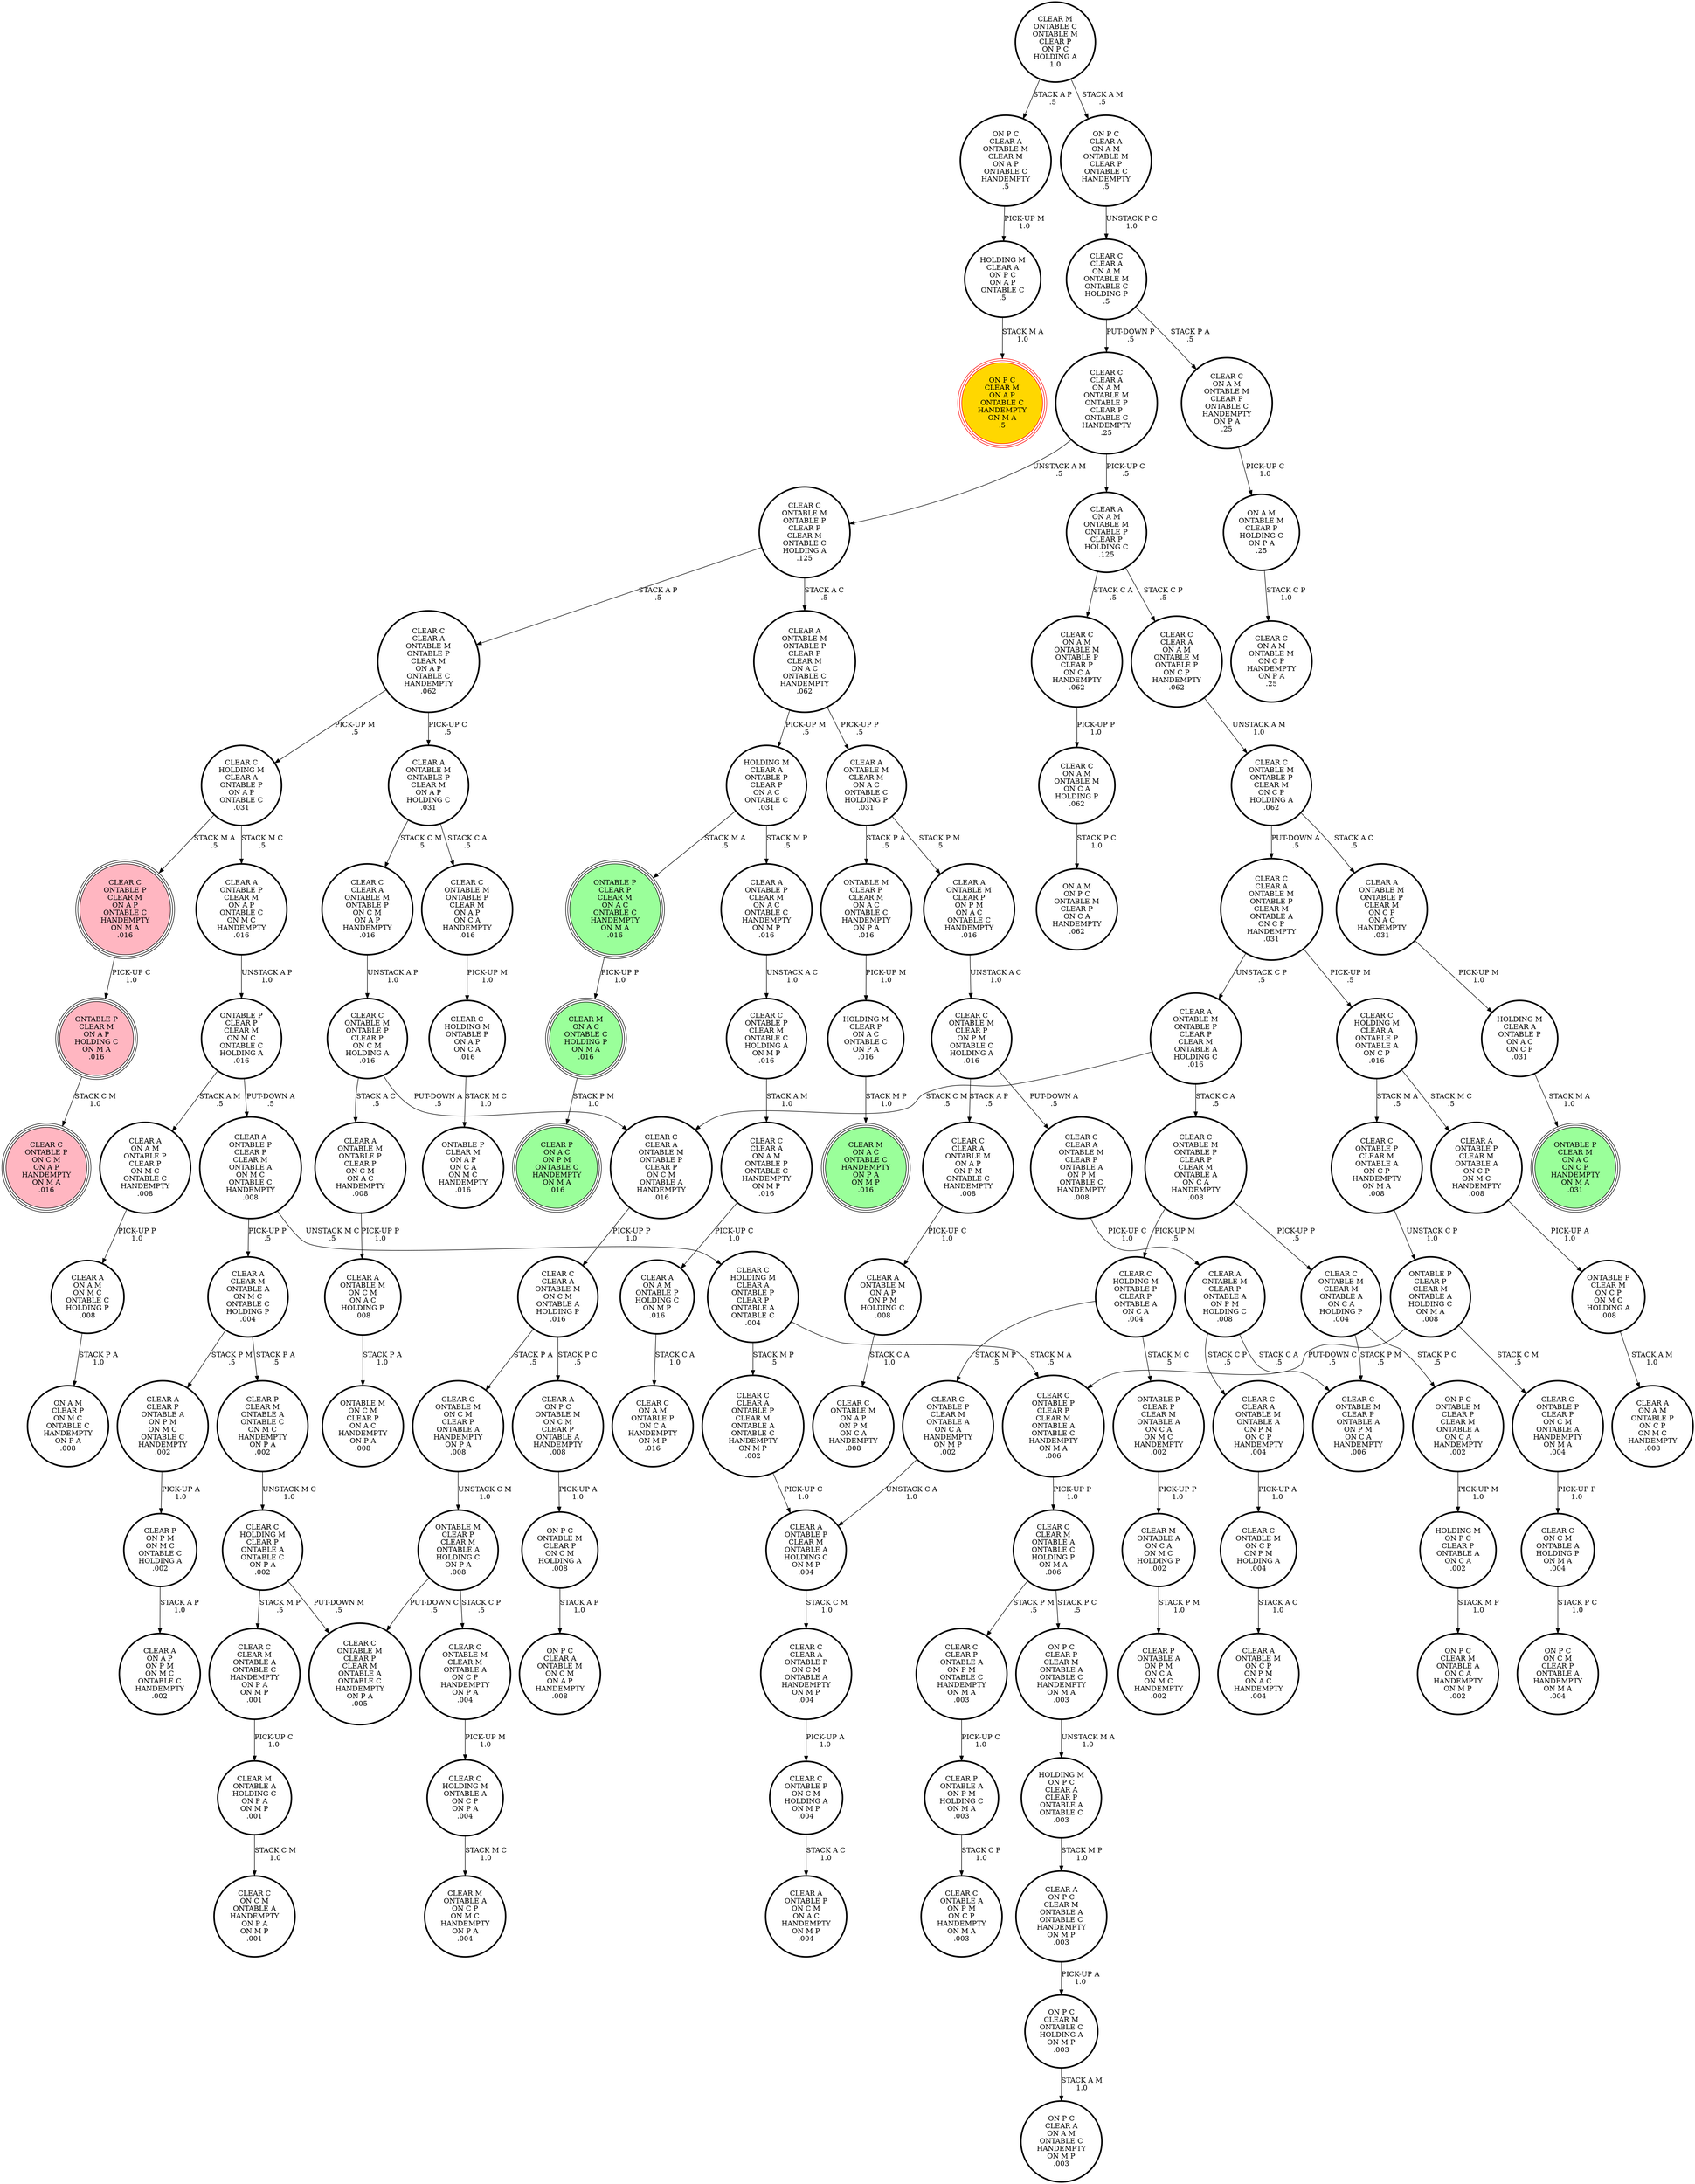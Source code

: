 digraph {
"CLEAR C\nONTABLE M\nONTABLE P\nCLEAR P\nCLEAR M\nONTABLE C\nHOLDING A\n.125\n" -> "CLEAR C\nCLEAR A\nONTABLE M\nONTABLE P\nCLEAR M\nON A P\nONTABLE C\nHANDEMPTY\n.062\n"[label="STACK A P\n.5\n"];
"CLEAR C\nONTABLE M\nONTABLE P\nCLEAR P\nCLEAR M\nONTABLE C\nHOLDING A\n.125\n" -> "CLEAR A\nONTABLE M\nONTABLE P\nCLEAR P\nCLEAR M\nON A C\nONTABLE C\nHANDEMPTY\n.062\n"[label="STACK A C\n.5\n"];
"CLEAR C\nON A M\nONTABLE M\nCLEAR P\nONTABLE C\nHANDEMPTY\nON P A\n.25\n" -> "ON A M\nONTABLE M\nCLEAR P\nHOLDING C\nON P A\n.25\n"[label="PICK-UP C\n1.0\n"];
"CLEAR A\nONTABLE P\nCLEAR M\nONTABLE A\nHOLDING C\nON M P\n.004\n" -> "CLEAR C\nCLEAR A\nONTABLE P\nON C M\nONTABLE A\nHANDEMPTY\nON M P\n.004\n"[label="STACK C M\n1.0\n"];
"CLEAR A\nON P C\nONTABLE M\nON C M\nCLEAR P\nONTABLE A\nHANDEMPTY\n.008\n" -> "ON P C\nONTABLE M\nCLEAR P\nON C M\nHOLDING A\n.008\n"[label="PICK-UP A\n1.0\n"];
"CLEAR C\nON A M\nONTABLE M\nON C A\nHOLDING P\n.062\n" -> "ON A M\nON P C\nONTABLE M\nCLEAR P\nON C A\nHANDEMPTY\n.062\n"[label="STACK P C\n1.0\n"];
"CLEAR C\nONTABLE M\nON C M\nCLEAR P\nONTABLE A\nHANDEMPTY\nON P A\n.008\n" -> "ONTABLE M\nCLEAR P\nCLEAR M\nONTABLE A\nHOLDING C\nON P A\n.008\n"[label="UNSTACK C M\n1.0\n"];
"ON A M\nONTABLE M\nCLEAR P\nHOLDING C\nON P A\n.25\n" -> "CLEAR C\nON A M\nONTABLE M\nON C P\nHANDEMPTY\nON P A\n.25\n"[label="STACK C P\n1.0\n"];
"CLEAR A\nONTABLE M\nONTABLE P\nCLEAR P\nCLEAR M\nON A C\nONTABLE C\nHANDEMPTY\n.062\n" -> "HOLDING M\nCLEAR A\nONTABLE P\nCLEAR P\nON A C\nONTABLE C\n.031\n"[label="PICK-UP M\n.5\n"];
"CLEAR A\nONTABLE M\nONTABLE P\nCLEAR P\nCLEAR M\nON A C\nONTABLE C\nHANDEMPTY\n.062\n" -> "CLEAR A\nONTABLE M\nCLEAR M\nON A C\nONTABLE C\nHOLDING P\n.031\n"[label="PICK-UP P\n.5\n"];
"CLEAR C\nONTABLE M\nONTABLE P\nCLEAR P\nON C M\nHOLDING A\n.016\n" -> "CLEAR A\nONTABLE M\nONTABLE P\nCLEAR P\nON C M\nON A C\nHANDEMPTY\n.008\n"[label="STACK A C\n.5\n"];
"CLEAR C\nONTABLE M\nONTABLE P\nCLEAR P\nON C M\nHOLDING A\n.016\n" -> "CLEAR C\nCLEAR A\nONTABLE M\nONTABLE P\nCLEAR P\nON C M\nONTABLE A\nHANDEMPTY\n.016\n"[label="PUT-DOWN A\n.5\n"];
"CLEAR A\nON A M\nONTABLE P\nHOLDING C\nON M P\n.016\n" -> "CLEAR C\nON A M\nONTABLE P\nON C A\nHANDEMPTY\nON M P\n.016\n"[label="STACK C A\n1.0\n"];
"ONTABLE P\nCLEAR P\nCLEAR M\nON M C\nONTABLE C\nHOLDING A\n.016\n" -> "CLEAR A\nON A M\nONTABLE P\nCLEAR P\nON M C\nONTABLE C\nHANDEMPTY\n.008\n"[label="STACK A M\n.5\n"];
"ONTABLE P\nCLEAR P\nCLEAR M\nON M C\nONTABLE C\nHOLDING A\n.016\n" -> "CLEAR A\nONTABLE P\nCLEAR P\nCLEAR M\nONTABLE A\nON M C\nONTABLE C\nHANDEMPTY\n.008\n"[label="PUT-DOWN A\n.5\n"];
"CLEAR A\nONTABLE P\nCLEAR P\nCLEAR M\nONTABLE A\nON M C\nONTABLE C\nHANDEMPTY\n.008\n" -> "CLEAR A\nCLEAR M\nONTABLE A\nON M C\nONTABLE C\nHOLDING P\n.004\n"[label="PICK-UP P\n.5\n"];
"CLEAR A\nONTABLE P\nCLEAR P\nCLEAR M\nONTABLE A\nON M C\nONTABLE C\nHANDEMPTY\n.008\n" -> "CLEAR C\nHOLDING M\nCLEAR A\nONTABLE P\nCLEAR P\nONTABLE A\nONTABLE C\n.004\n"[label="UNSTACK M C\n.5\n"];
"ON P C\nCLEAR A\nONTABLE M\nCLEAR M\nON A P\nONTABLE C\nHANDEMPTY\n.5\n" -> "HOLDING M\nCLEAR A\nON P C\nON A P\nONTABLE C\n.5\n"[label="PICK-UP M\n1.0\n"];
"ONTABLE P\nCLEAR P\nCLEAR M\nONTABLE A\nHOLDING C\nON M A\n.008\n" -> "CLEAR C\nONTABLE P\nCLEAR P\nCLEAR M\nONTABLE A\nONTABLE C\nHANDEMPTY\nON M A\n.006\n"[label="PUT-DOWN C\n.5\n"];
"ONTABLE P\nCLEAR P\nCLEAR M\nONTABLE A\nHOLDING C\nON M A\n.008\n" -> "CLEAR C\nONTABLE P\nCLEAR P\nON C M\nONTABLE A\nHANDEMPTY\nON M A\n.004\n"[label="STACK C M\n.5\n"];
"CLEAR C\nCLEAR A\nONTABLE M\nONTABLE P\nCLEAR M\nONTABLE A\nON C P\nHANDEMPTY\n.031\n" -> "CLEAR A\nONTABLE M\nONTABLE P\nCLEAR P\nCLEAR M\nONTABLE A\nHOLDING C\n.016\n"[label="UNSTACK C P\n.5\n"];
"CLEAR C\nCLEAR A\nONTABLE M\nONTABLE P\nCLEAR M\nONTABLE A\nON C P\nHANDEMPTY\n.031\n" -> "CLEAR C\nHOLDING M\nCLEAR A\nONTABLE P\nONTABLE A\nON C P\n.016\n"[label="PICK-UP M\n.5\n"];
"CLEAR C\nONTABLE M\nCLEAR M\nONTABLE A\nON C A\nHOLDING P\n.004\n" -> "ON P C\nONTABLE M\nCLEAR P\nCLEAR M\nONTABLE A\nON C A\nHANDEMPTY\n.002\n"[label="STACK P C\n.5\n"];
"CLEAR C\nONTABLE M\nCLEAR M\nONTABLE A\nON C A\nHOLDING P\n.004\n" -> "CLEAR C\nONTABLE M\nCLEAR P\nONTABLE A\nON P M\nON C A\nHANDEMPTY\n.006\n"[label="STACK P M\n.5\n"];
"ON P C\nONTABLE M\nCLEAR P\nCLEAR M\nONTABLE A\nON C A\nHANDEMPTY\n.002\n" -> "HOLDING M\nON P C\nCLEAR P\nONTABLE A\nON C A\n.002\n"[label="PICK-UP M\n1.0\n"];
"HOLDING M\nON P C\nCLEAR P\nONTABLE A\nON C A\n.002\n" -> "ON P C\nCLEAR M\nONTABLE A\nON C A\nHANDEMPTY\nON M P\n.002\n"[label="STACK M P\n1.0\n"];
"CLEAR C\nCLEAR M\nONTABLE A\nONTABLE C\nHOLDING P\nON M A\n.006\n" -> "ON P C\nCLEAR P\nCLEAR M\nONTABLE A\nONTABLE C\nHANDEMPTY\nON M A\n.003\n"[label="STACK P C\n.5\n"];
"CLEAR C\nCLEAR M\nONTABLE A\nONTABLE C\nHOLDING P\nON M A\n.006\n" -> "CLEAR C\nCLEAR P\nONTABLE A\nON P M\nONTABLE C\nHANDEMPTY\nON M A\n.003\n"[label="STACK P M\n.5\n"];
"CLEAR C\nCLEAR A\nON A M\nONTABLE M\nONTABLE P\nCLEAR P\nONTABLE C\nHANDEMPTY\n.25\n" -> "CLEAR C\nONTABLE M\nONTABLE P\nCLEAR P\nCLEAR M\nONTABLE C\nHOLDING A\n.125\n"[label="UNSTACK A M\n.5\n"];
"CLEAR C\nCLEAR A\nON A M\nONTABLE M\nONTABLE P\nCLEAR P\nONTABLE C\nHANDEMPTY\n.25\n" -> "CLEAR A\nON A M\nONTABLE M\nONTABLE P\nCLEAR P\nHOLDING C\n.125\n"[label="PICK-UP C\n.5\n"];
"CLEAR C\nHOLDING M\nCLEAR A\nONTABLE P\nON A P\nONTABLE C\n.031\n" -> "CLEAR A\nONTABLE P\nCLEAR M\nON A P\nONTABLE C\nON M C\nHANDEMPTY\n.016\n"[label="STACK M C\n.5\n"];
"CLEAR C\nHOLDING M\nCLEAR A\nONTABLE P\nON A P\nONTABLE C\n.031\n" -> "CLEAR C\nONTABLE P\nCLEAR M\nON A P\nONTABLE C\nHANDEMPTY\nON M A\n.016\n"[label="STACK M A\n.5\n"];
"CLEAR C\nONTABLE P\nCLEAR P\nON C M\nONTABLE A\nHANDEMPTY\nON M A\n.004\n" -> "CLEAR C\nON C M\nONTABLE A\nHOLDING P\nON M A\n.004\n"[label="PICK-UP P\n1.0\n"];
"CLEAR C\nHOLDING M\nCLEAR A\nONTABLE P\nONTABLE A\nON C P\n.016\n" -> "CLEAR A\nONTABLE P\nCLEAR M\nONTABLE A\nON C P\nON M C\nHANDEMPTY\n.008\n"[label="STACK M C\n.5\n"];
"CLEAR C\nHOLDING M\nCLEAR A\nONTABLE P\nONTABLE A\nON C P\n.016\n" -> "CLEAR C\nONTABLE P\nCLEAR M\nONTABLE A\nON C P\nHANDEMPTY\nON M A\n.008\n"[label="STACK M A\n.5\n"];
"ONTABLE M\nCLEAR P\nCLEAR M\nONTABLE A\nHOLDING C\nON P A\n.008\n" -> "CLEAR C\nONTABLE M\nCLEAR P\nCLEAR M\nONTABLE A\nONTABLE C\nHANDEMPTY\nON P A\n.005\n"[label="PUT-DOWN C\n.5\n"];
"ONTABLE M\nCLEAR P\nCLEAR M\nONTABLE A\nHOLDING C\nON P A\n.008\n" -> "CLEAR C\nONTABLE M\nCLEAR M\nONTABLE A\nON C P\nHANDEMPTY\nON P A\n.004\n"[label="STACK C P\n.5\n"];
"CLEAR C\nONTABLE M\nONTABLE P\nCLEAR M\nON C P\nHOLDING A\n.062\n" -> "CLEAR A\nONTABLE M\nONTABLE P\nCLEAR M\nON C P\nON A C\nHANDEMPTY\n.031\n"[label="STACK A C\n.5\n"];
"CLEAR C\nONTABLE M\nONTABLE P\nCLEAR M\nON C P\nHOLDING A\n.062\n" -> "CLEAR C\nCLEAR A\nONTABLE M\nONTABLE P\nCLEAR M\nONTABLE A\nON C P\nHANDEMPTY\n.031\n"[label="PUT-DOWN A\n.5\n"];
"ON P C\nCLEAR P\nCLEAR M\nONTABLE A\nONTABLE C\nHANDEMPTY\nON M A\n.003\n" -> "HOLDING M\nON P C\nCLEAR A\nCLEAR P\nONTABLE A\nONTABLE C\n.003\n"[label="UNSTACK M A\n1.0\n"];
"CLEAR C\nONTABLE P\nCLEAR M\nONTABLE C\nHOLDING A\nON M P\n.016\n" -> "CLEAR C\nCLEAR A\nON A M\nONTABLE P\nONTABLE C\nHANDEMPTY\nON M P\n.016\n"[label="STACK A M\n1.0\n"];
"CLEAR C\nCLEAR A\nONTABLE P\nCLEAR M\nONTABLE A\nONTABLE C\nHANDEMPTY\nON M P\n.002\n" -> "CLEAR A\nONTABLE P\nCLEAR M\nONTABLE A\nHOLDING C\nON M P\n.004\n"[label="PICK-UP C\n1.0\n"];
"CLEAR A\nONTABLE M\nONTABLE P\nCLEAR M\nON C P\nON A C\nHANDEMPTY\n.031\n" -> "HOLDING M\nCLEAR A\nONTABLE P\nON A C\nON C P\n.031\n"[label="PICK-UP M\n1.0\n"];
"CLEAR C\nONTABLE P\nON C M\nHOLDING A\nON M P\n.004\n" -> "CLEAR A\nONTABLE P\nON C M\nON A C\nHANDEMPTY\nON M P\n.004\n"[label="STACK A C\n1.0\n"];
"CLEAR C\nCLEAR A\nONTABLE M\nON A P\nON P M\nONTABLE C\nHANDEMPTY\n.008\n" -> "CLEAR A\nONTABLE M\nON A P\nON P M\nHOLDING C\n.008\n"[label="PICK-UP C\n1.0\n"];
"CLEAR C\nON C M\nONTABLE A\nHOLDING P\nON M A\n.004\n" -> "ON P C\nON C M\nCLEAR P\nONTABLE A\nHANDEMPTY\nON M A\n.004\n"[label="STACK P C\n1.0\n"];
"CLEAR C\nCLEAR A\nONTABLE P\nON C M\nONTABLE A\nHANDEMPTY\nON M P\n.004\n" -> "CLEAR C\nONTABLE P\nON C M\nHOLDING A\nON M P\n.004\n"[label="PICK-UP A\n1.0\n"];
"CLEAR C\nHOLDING M\nONTABLE A\nON C P\nON P A\n.004\n" -> "CLEAR M\nONTABLE A\nON C P\nON M C\nHANDEMPTY\nON P A\n.004\n"[label="STACK M C\n1.0\n"];
"CLEAR C\nCLEAR A\nON A M\nONTABLE M\nONTABLE C\nHOLDING P\n.5\n" -> "CLEAR C\nCLEAR A\nON A M\nONTABLE M\nONTABLE P\nCLEAR P\nONTABLE C\nHANDEMPTY\n.25\n"[label="PUT-DOWN P\n.5\n"];
"CLEAR C\nCLEAR A\nON A M\nONTABLE M\nONTABLE C\nHOLDING P\n.5\n" -> "CLEAR C\nON A M\nONTABLE M\nCLEAR P\nONTABLE C\nHANDEMPTY\nON P A\n.25\n"[label="STACK P A\n.5\n"];
"CLEAR A\nONTABLE M\nONTABLE P\nCLEAR P\nCLEAR M\nONTABLE A\nHOLDING C\n.016\n" -> "CLEAR C\nCLEAR A\nONTABLE M\nONTABLE P\nCLEAR P\nON C M\nONTABLE A\nHANDEMPTY\n.016\n"[label="STACK C M\n.5\n"];
"CLEAR A\nONTABLE M\nONTABLE P\nCLEAR P\nCLEAR M\nONTABLE A\nHOLDING C\n.016\n" -> "CLEAR C\nONTABLE M\nONTABLE P\nCLEAR P\nCLEAR M\nONTABLE A\nON C A\nHANDEMPTY\n.008\n"[label="STACK C A\n.5\n"];
"CLEAR C\nONTABLE P\nCLEAR M\nONTABLE A\nON C A\nHANDEMPTY\nON M P\n.002\n" -> "CLEAR A\nONTABLE P\nCLEAR M\nONTABLE A\nHOLDING C\nON M P\n.004\n"[label="UNSTACK C A\n1.0\n"];
"CLEAR C\nCLEAR P\nONTABLE A\nON P M\nONTABLE C\nHANDEMPTY\nON M A\n.003\n" -> "CLEAR P\nONTABLE A\nON P M\nHOLDING C\nON M A\n.003\n"[label="PICK-UP C\n1.0\n"];
"CLEAR C\nHOLDING M\nCLEAR A\nONTABLE P\nCLEAR P\nONTABLE A\nONTABLE C\n.004\n" -> "CLEAR C\nCLEAR A\nONTABLE P\nCLEAR M\nONTABLE A\nONTABLE C\nHANDEMPTY\nON M P\n.002\n"[label="STACK M P\n.5\n"];
"CLEAR C\nHOLDING M\nCLEAR A\nONTABLE P\nCLEAR P\nONTABLE A\nONTABLE C\n.004\n" -> "CLEAR C\nONTABLE P\nCLEAR P\nCLEAR M\nONTABLE A\nONTABLE C\nHANDEMPTY\nON M A\n.006\n"[label="STACK M A\n.5\n"];
"CLEAR A\nONTABLE P\nCLEAR M\nONTABLE A\nON C P\nON M C\nHANDEMPTY\n.008\n" -> "ONTABLE P\nCLEAR M\nON C P\nON M C\nHOLDING A\n.008\n"[label="PICK-UP A\n1.0\n"];
"CLEAR M\nONTABLE A\nON C A\nON M C\nHOLDING P\n.002\n" -> "CLEAR P\nONTABLE A\nON P M\nON C A\nON M C\nHANDEMPTY\n.002\n"[label="STACK P M\n1.0\n"];
"CLEAR C\nCLEAR A\nONTABLE M\nONTABLE P\nCLEAR M\nON A P\nONTABLE C\nHANDEMPTY\n.062\n" -> "CLEAR A\nONTABLE M\nONTABLE P\nCLEAR M\nON A P\nHOLDING C\n.031\n"[label="PICK-UP C\n.5\n"];
"CLEAR C\nCLEAR A\nONTABLE M\nONTABLE P\nCLEAR M\nON A P\nONTABLE C\nHANDEMPTY\n.062\n" -> "CLEAR C\nHOLDING M\nCLEAR A\nONTABLE P\nON A P\nONTABLE C\n.031\n"[label="PICK-UP M\n.5\n"];
"CLEAR M\nON A C\nONTABLE C\nHOLDING P\nON M A\n.016\n" -> "CLEAR P\nON A C\nON P M\nONTABLE C\nHANDEMPTY\nON M A\n.016\n"[label="STACK P M\n1.0\n"];
"ON P C\nCLEAR A\nON A M\nONTABLE M\nCLEAR P\nONTABLE C\nHANDEMPTY\n.5\n" -> "CLEAR C\nCLEAR A\nON A M\nONTABLE M\nONTABLE C\nHOLDING P\n.5\n"[label="UNSTACK P C\n1.0\n"];
"CLEAR P\nONTABLE A\nON P M\nHOLDING C\nON M A\n.003\n" -> "CLEAR C\nONTABLE A\nON P M\nON C P\nHANDEMPTY\nON M A\n.003\n"[label="STACK C P\n1.0\n"];
"CLEAR A\nON A M\nON M C\nONTABLE C\nHOLDING P\n.008\n" -> "ON A M\nCLEAR P\nON M C\nONTABLE C\nHANDEMPTY\nON P A\n.008\n"[label="STACK P A\n1.0\n"];
"CLEAR P\nCLEAR M\nONTABLE A\nONTABLE C\nON M C\nHANDEMPTY\nON P A\n.002\n" -> "CLEAR C\nHOLDING M\nCLEAR P\nONTABLE A\nONTABLE C\nON P A\n.002\n"[label="UNSTACK M C\n1.0\n"];
"CLEAR C\nONTABLE P\nCLEAR M\nONTABLE A\nON C P\nHANDEMPTY\nON M A\n.008\n" -> "ONTABLE P\nCLEAR P\nCLEAR M\nONTABLE A\nHOLDING C\nON M A\n.008\n"[label="UNSTACK C P\n1.0\n"];
"CLEAR M\nONTABLE A\nHOLDING C\nON P A\nON M P\n.001\n" -> "CLEAR C\nON C M\nONTABLE A\nHANDEMPTY\nON P A\nON M P\n.001\n"[label="STACK C M\n1.0\n"];
"ONTABLE P\nCLEAR M\nON C P\nON M C\nHOLDING A\n.008\n" -> "CLEAR A\nON A M\nONTABLE P\nON C P\nON M C\nHANDEMPTY\n.008\n"[label="STACK A M\n1.0\n"];
"CLEAR A\nONTABLE M\nCLEAR P\nON P M\nON A C\nONTABLE C\nHANDEMPTY\n.016\n" -> "CLEAR C\nONTABLE M\nCLEAR P\nON P M\nONTABLE C\nHOLDING A\n.016\n"[label="UNSTACK A C\n1.0\n"];
"CLEAR C\nONTABLE M\nONTABLE P\nCLEAR P\nCLEAR M\nONTABLE A\nON C A\nHANDEMPTY\n.008\n" -> "CLEAR C\nHOLDING M\nONTABLE P\nCLEAR P\nONTABLE A\nON C A\n.004\n"[label="PICK-UP M\n.5\n"];
"CLEAR C\nONTABLE M\nONTABLE P\nCLEAR P\nCLEAR M\nONTABLE A\nON C A\nHANDEMPTY\n.008\n" -> "CLEAR C\nONTABLE M\nCLEAR M\nONTABLE A\nON C A\nHOLDING P\n.004\n"[label="PICK-UP P\n.5\n"];
"HOLDING M\nCLEAR A\nON P C\nON A P\nONTABLE C\n.5\n" -> "ON P C\nCLEAR M\nON A P\nONTABLE C\nHANDEMPTY\nON M A\n.5\n"[label="STACK M A\n1.0\n"];
"CLEAR C\nCLEAR A\nONTABLE M\nONTABLE A\nON P M\nON C P\nHANDEMPTY\n.004\n" -> "CLEAR C\nONTABLE M\nON C P\nON P M\nHOLDING A\n.004\n"[label="PICK-UP A\n1.0\n"];
"CLEAR A\nON A M\nONTABLE M\nONTABLE P\nCLEAR P\nHOLDING C\n.125\n" -> "CLEAR C\nON A M\nONTABLE M\nONTABLE P\nCLEAR P\nON C A\nHANDEMPTY\n.062\n"[label="STACK C A\n.5\n"];
"CLEAR A\nON A M\nONTABLE M\nONTABLE P\nCLEAR P\nHOLDING C\n.125\n" -> "CLEAR C\nCLEAR A\nON A M\nONTABLE M\nONTABLE P\nON C P\nHANDEMPTY\n.062\n"[label="STACK C P\n.5\n"];
"CLEAR C\nCLEAR M\nONTABLE A\nONTABLE C\nHANDEMPTY\nON P A\nON M P\n.001\n" -> "CLEAR M\nONTABLE A\nHOLDING C\nON P A\nON M P\n.001\n"[label="PICK-UP C\n1.0\n"];
"CLEAR A\nON A M\nONTABLE P\nCLEAR P\nON M C\nONTABLE C\nHANDEMPTY\n.008\n" -> "CLEAR A\nON A M\nON M C\nONTABLE C\nHOLDING P\n.008\n"[label="PICK-UP P\n1.0\n"];
"CLEAR C\nCLEAR A\nON A M\nONTABLE P\nONTABLE C\nHANDEMPTY\nON M P\n.016\n" -> "CLEAR A\nON A M\nONTABLE P\nHOLDING C\nON M P\n.016\n"[label="PICK-UP C\n1.0\n"];
"ONTABLE M\nCLEAR P\nCLEAR M\nON A C\nONTABLE C\nHANDEMPTY\nON P A\n.016\n" -> "HOLDING M\nCLEAR P\nON A C\nONTABLE C\nON P A\n.016\n"[label="PICK-UP M\n1.0\n"];
"CLEAR M\nONTABLE C\nONTABLE M\nCLEAR P\nON P C\nHOLDING A\n1.0\n" -> "ON P C\nCLEAR A\nON A M\nONTABLE M\nCLEAR P\nONTABLE C\nHANDEMPTY\n.5\n"[label="STACK A M\n.5\n"];
"CLEAR M\nONTABLE C\nONTABLE M\nCLEAR P\nON P C\nHOLDING A\n1.0\n" -> "ON P C\nCLEAR A\nONTABLE M\nCLEAR M\nON A P\nONTABLE C\nHANDEMPTY\n.5\n"[label="STACK A P\n.5\n"];
"CLEAR C\nONTABLE M\nCLEAR M\nONTABLE A\nON C P\nHANDEMPTY\nON P A\n.004\n" -> "CLEAR C\nHOLDING M\nONTABLE A\nON C P\nON P A\n.004\n"[label="PICK-UP M\n1.0\n"];
"CLEAR C\nHOLDING M\nONTABLE P\nON A P\nON C A\n.016\n" -> "ONTABLE P\nCLEAR M\nON A P\nON C A\nON M C\nHANDEMPTY\n.016\n"[label="STACK M C\n1.0\n"];
"CLEAR A\nON P C\nCLEAR M\nONTABLE A\nONTABLE C\nHANDEMPTY\nON M P\n.003\n" -> "ON P C\nCLEAR M\nONTABLE C\nHOLDING A\nON M P\n.003\n"[label="PICK-UP A\n1.0\n"];
"CLEAR C\nCLEAR A\nON A M\nONTABLE M\nONTABLE P\nON C P\nHANDEMPTY\n.062\n" -> "CLEAR C\nONTABLE M\nONTABLE P\nCLEAR M\nON C P\nHOLDING A\n.062\n"[label="UNSTACK A M\n1.0\n"];
"CLEAR A\nONTABLE M\nONTABLE P\nCLEAR P\nON C M\nON A C\nHANDEMPTY\n.008\n" -> "CLEAR A\nONTABLE M\nON C M\nON A C\nHOLDING P\n.008\n"[label="PICK-UP P\n1.0\n"];
"CLEAR C\nONTABLE M\nONTABLE P\nCLEAR M\nON A P\nON C A\nHANDEMPTY\n.016\n" -> "CLEAR C\nHOLDING M\nONTABLE P\nON A P\nON C A\n.016\n"[label="PICK-UP M\n1.0\n"];
"ONTABLE P\nCLEAR P\nCLEAR M\nON A C\nONTABLE C\nHANDEMPTY\nON M A\n.016\n" -> "CLEAR M\nON A C\nONTABLE C\nHOLDING P\nON M A\n.016\n"[label="PICK-UP P\n1.0\n"];
"CLEAR A\nONTABLE P\nCLEAR M\nON A P\nONTABLE C\nON M C\nHANDEMPTY\n.016\n" -> "ONTABLE P\nCLEAR P\nCLEAR M\nON M C\nONTABLE C\nHOLDING A\n.016\n"[label="UNSTACK A P\n1.0\n"];
"ON P C\nCLEAR M\nONTABLE C\nHOLDING A\nON M P\n.003\n" -> "ON P C\nCLEAR A\nON A M\nONTABLE C\nHANDEMPTY\nON M P\n.003\n"[label="STACK A M\n1.0\n"];
"CLEAR C\nCLEAR A\nONTABLE M\nONTABLE P\nCLEAR P\nON C M\nONTABLE A\nHANDEMPTY\n.016\n" -> "CLEAR C\nCLEAR A\nONTABLE M\nON C M\nONTABLE A\nHOLDING P\n.016\n"[label="PICK-UP P\n1.0\n"];
"CLEAR C\nCLEAR A\nONTABLE M\nON C M\nONTABLE A\nHOLDING P\n.016\n" -> "CLEAR C\nONTABLE M\nON C M\nCLEAR P\nONTABLE A\nHANDEMPTY\nON P A\n.008\n"[label="STACK P A\n.5\n"];
"CLEAR C\nCLEAR A\nONTABLE M\nON C M\nONTABLE A\nHOLDING P\n.016\n" -> "CLEAR A\nON P C\nONTABLE M\nON C M\nCLEAR P\nONTABLE A\nHANDEMPTY\n.008\n"[label="STACK P C\n.5\n"];
"CLEAR A\nONTABLE M\nON C M\nON A C\nHOLDING P\n.008\n" -> "ONTABLE M\nON C M\nCLEAR P\nON A C\nHANDEMPTY\nON P A\n.008\n"[label="STACK P A\n1.0\n"];
"CLEAR A\nONTABLE M\nON A P\nON P M\nHOLDING C\n.008\n" -> "CLEAR C\nONTABLE M\nON A P\nON P M\nON C A\nHANDEMPTY\n.008\n"[label="STACK C A\n1.0\n"];
"HOLDING M\nCLEAR P\nON A C\nONTABLE C\nON P A\n.016\n" -> "CLEAR M\nON A C\nONTABLE C\nHANDEMPTY\nON P A\nON M P\n.016\n"[label="STACK M P\n1.0\n"];
"CLEAR C\nONTABLE P\nCLEAR P\nCLEAR M\nONTABLE A\nONTABLE C\nHANDEMPTY\nON M A\n.006\n" -> "CLEAR C\nCLEAR M\nONTABLE A\nONTABLE C\nHOLDING P\nON M A\n.006\n"[label="PICK-UP P\n1.0\n"];
"CLEAR C\nONTABLE P\nCLEAR M\nON A P\nONTABLE C\nHANDEMPTY\nON M A\n.016\n" -> "ONTABLE P\nCLEAR M\nON A P\nHOLDING C\nON M A\n.016\n"[label="PICK-UP C\n1.0\n"];
"CLEAR C\nCLEAR A\nONTABLE M\nCLEAR P\nONTABLE A\nON P M\nONTABLE C\nHANDEMPTY\n.008\n" -> "CLEAR A\nONTABLE M\nCLEAR P\nONTABLE A\nON P M\nHOLDING C\n.008\n"[label="PICK-UP C\n1.0\n"];
"CLEAR A\nONTABLE P\nCLEAR M\nON A C\nONTABLE C\nHANDEMPTY\nON M P\n.016\n" -> "CLEAR C\nONTABLE P\nCLEAR M\nONTABLE C\nHOLDING A\nON M P\n.016\n"[label="UNSTACK A C\n1.0\n"];
"CLEAR C\nONTABLE M\nON C P\nON P M\nHOLDING A\n.004\n" -> "CLEAR A\nONTABLE M\nON C P\nON P M\nON A C\nHANDEMPTY\n.004\n"[label="STACK A C\n1.0\n"];
"CLEAR C\nONTABLE M\nCLEAR P\nON P M\nONTABLE C\nHOLDING A\n.016\n" -> "CLEAR C\nCLEAR A\nONTABLE M\nCLEAR P\nONTABLE A\nON P M\nONTABLE C\nHANDEMPTY\n.008\n"[label="PUT-DOWN A\n.5\n"];
"CLEAR C\nONTABLE M\nCLEAR P\nON P M\nONTABLE C\nHOLDING A\n.016\n" -> "CLEAR C\nCLEAR A\nONTABLE M\nON A P\nON P M\nONTABLE C\nHANDEMPTY\n.008\n"[label="STACK A P\n.5\n"];
"ONTABLE P\nCLEAR M\nON A P\nHOLDING C\nON M A\n.016\n" -> "CLEAR C\nONTABLE P\nON C M\nON A P\nHANDEMPTY\nON M A\n.016\n"[label="STACK C M\n1.0\n"];
"HOLDING M\nCLEAR A\nONTABLE P\nCLEAR P\nON A C\nONTABLE C\n.031\n" -> "CLEAR A\nONTABLE P\nCLEAR M\nON A C\nONTABLE C\nHANDEMPTY\nON M P\n.016\n"[label="STACK M P\n.5\n"];
"HOLDING M\nCLEAR A\nONTABLE P\nCLEAR P\nON A C\nONTABLE C\n.031\n" -> "ONTABLE P\nCLEAR P\nCLEAR M\nON A C\nONTABLE C\nHANDEMPTY\nON M A\n.016\n"[label="STACK M A\n.5\n"];
"ONTABLE P\nCLEAR P\nCLEAR M\nONTABLE A\nON C A\nON M C\nHANDEMPTY\n.002\n" -> "CLEAR M\nONTABLE A\nON C A\nON M C\nHOLDING P\n.002\n"[label="PICK-UP P\n1.0\n"];
"CLEAR P\nON P M\nON M C\nONTABLE C\nHOLDING A\n.002\n" -> "CLEAR A\nON A P\nON P M\nON M C\nONTABLE C\nHANDEMPTY\n.002\n"[label="STACK A P\n1.0\n"];
"CLEAR C\nON A M\nONTABLE M\nONTABLE P\nCLEAR P\nON C A\nHANDEMPTY\n.062\n" -> "CLEAR C\nON A M\nONTABLE M\nON C A\nHOLDING P\n.062\n"[label="PICK-UP P\n1.0\n"];
"CLEAR C\nHOLDING M\nCLEAR P\nONTABLE A\nONTABLE C\nON P A\n.002\n" -> "CLEAR C\nONTABLE M\nCLEAR P\nCLEAR M\nONTABLE A\nONTABLE C\nHANDEMPTY\nON P A\n.005\n"[label="PUT-DOWN M\n.5\n"];
"CLEAR C\nHOLDING M\nCLEAR P\nONTABLE A\nONTABLE C\nON P A\n.002\n" -> "CLEAR C\nCLEAR M\nONTABLE A\nONTABLE C\nHANDEMPTY\nON P A\nON M P\n.001\n"[label="STACK M P\n.5\n"];
"ON P C\nONTABLE M\nCLEAR P\nON C M\nHOLDING A\n.008\n" -> "ON P C\nCLEAR A\nONTABLE M\nON C M\nON A P\nHANDEMPTY\n.008\n"[label="STACK A P\n1.0\n"];
"CLEAR A\nONTABLE M\nONTABLE P\nCLEAR M\nON A P\nHOLDING C\n.031\n" -> "CLEAR C\nCLEAR A\nONTABLE M\nONTABLE P\nON C M\nON A P\nHANDEMPTY\n.016\n"[label="STACK C M\n.5\n"];
"CLEAR A\nONTABLE M\nONTABLE P\nCLEAR M\nON A P\nHOLDING C\n.031\n" -> "CLEAR C\nONTABLE M\nONTABLE P\nCLEAR M\nON A P\nON C A\nHANDEMPTY\n.016\n"[label="STACK C A\n.5\n"];
"CLEAR A\nCLEAR M\nONTABLE A\nON M C\nONTABLE C\nHOLDING P\n.004\n" -> "CLEAR P\nCLEAR M\nONTABLE A\nONTABLE C\nON M C\nHANDEMPTY\nON P A\n.002\n"[label="STACK P A\n.5\n"];
"CLEAR A\nCLEAR M\nONTABLE A\nON M C\nONTABLE C\nHOLDING P\n.004\n" -> "CLEAR A\nCLEAR P\nONTABLE A\nON P M\nON M C\nONTABLE C\nHANDEMPTY\n.002\n"[label="STACK P M\n.5\n"];
"CLEAR A\nONTABLE M\nCLEAR M\nON A C\nONTABLE C\nHOLDING P\n.031\n" -> "ONTABLE M\nCLEAR P\nCLEAR M\nON A C\nONTABLE C\nHANDEMPTY\nON P A\n.016\n"[label="STACK P A\n.5\n"];
"CLEAR A\nONTABLE M\nCLEAR M\nON A C\nONTABLE C\nHOLDING P\n.031\n" -> "CLEAR A\nONTABLE M\nCLEAR P\nON P M\nON A C\nONTABLE C\nHANDEMPTY\n.016\n"[label="STACK P M\n.5\n"];
"CLEAR C\nCLEAR A\nONTABLE M\nONTABLE P\nON C M\nON A P\nHANDEMPTY\n.016\n" -> "CLEAR C\nONTABLE M\nONTABLE P\nCLEAR P\nON C M\nHOLDING A\n.016\n"[label="UNSTACK A P\n1.0\n"];
"HOLDING M\nON P C\nCLEAR A\nCLEAR P\nONTABLE A\nONTABLE C\n.003\n" -> "CLEAR A\nON P C\nCLEAR M\nONTABLE A\nONTABLE C\nHANDEMPTY\nON M P\n.003\n"[label="STACK M P\n1.0\n"];
"HOLDING M\nCLEAR A\nONTABLE P\nON A C\nON C P\n.031\n" -> "ONTABLE P\nCLEAR M\nON A C\nON C P\nHANDEMPTY\nON M A\n.031\n"[label="STACK M A\n1.0\n"];
"CLEAR C\nHOLDING M\nONTABLE P\nCLEAR P\nONTABLE A\nON C A\n.004\n" -> "ONTABLE P\nCLEAR P\nCLEAR M\nONTABLE A\nON C A\nON M C\nHANDEMPTY\n.002\n"[label="STACK M C\n.5\n"];
"CLEAR C\nHOLDING M\nONTABLE P\nCLEAR P\nONTABLE A\nON C A\n.004\n" -> "CLEAR C\nONTABLE P\nCLEAR M\nONTABLE A\nON C A\nHANDEMPTY\nON M P\n.002\n"[label="STACK M P\n.5\n"];
"CLEAR A\nCLEAR P\nONTABLE A\nON P M\nON M C\nONTABLE C\nHANDEMPTY\n.002\n" -> "CLEAR P\nON P M\nON M C\nONTABLE C\nHOLDING A\n.002\n"[label="PICK-UP A\n1.0\n"];
"CLEAR A\nONTABLE M\nCLEAR P\nONTABLE A\nON P M\nHOLDING C\n.008\n" -> "CLEAR C\nCLEAR A\nONTABLE M\nONTABLE A\nON P M\nON C P\nHANDEMPTY\n.004\n"[label="STACK C P\n.5\n"];
"CLEAR A\nONTABLE M\nCLEAR P\nONTABLE A\nON P M\nHOLDING C\n.008\n" -> "CLEAR C\nONTABLE M\nCLEAR P\nONTABLE A\nON P M\nON C A\nHANDEMPTY\n.006\n"[label="STACK C A\n.5\n"];
"ON A M\nON P C\nONTABLE M\nCLEAR P\nON C A\nHANDEMPTY\n.062\n" [shape=circle, penwidth=3];
"CLEAR A\nONTABLE P\nON C M\nON A C\nHANDEMPTY\nON M P\n.004\n" [shape=circle, penwidth=3];
"CLEAR C\nON A M\nONTABLE M\nON C P\nHANDEMPTY\nON P A\n.25\n" [shape=circle, penwidth=3];
"ON P C\nON C M\nCLEAR P\nONTABLE A\nHANDEMPTY\nON M A\n.004\n" [shape=circle, penwidth=3];
"CLEAR C\nON A M\nONTABLE P\nON C A\nHANDEMPTY\nON M P\n.016\n" [shape=circle, penwidth=3];
"ONTABLE P\nCLEAR M\nON A C\nON C P\nHANDEMPTY\nON M A\n.031\n" [shape=circle, style=filled, fillcolor=palegreen1, peripheries=3];
"CLEAR C\nONTABLE P\nON C M\nON A P\nHANDEMPTY\nON M A\n.016\n" [shape=circle, style=filled, fillcolor=lightpink, peripheries=3];
"CLEAR P\nON A C\nON P M\nONTABLE C\nHANDEMPTY\nON M A\n.016\n" [shape=circle, style=filled, fillcolor=palegreen1, peripheries=3];
"CLEAR P\nONTABLE A\nON P M\nON C A\nON M C\nHANDEMPTY\n.002\n" [shape=circle, penwidth=3];
"ONTABLE P\nCLEAR M\nON A P\nON C A\nON M C\nHANDEMPTY\n.016\n" [shape=circle, penwidth=3];
"CLEAR A\nONTABLE M\nON C P\nON P M\nON A C\nHANDEMPTY\n.004\n" [shape=circle, penwidth=3];
"CLEAR M\nONTABLE A\nON C P\nON M C\nHANDEMPTY\nON P A\n.004\n" [shape=circle, penwidth=3];
"ON A M\nCLEAR P\nON M C\nONTABLE C\nHANDEMPTY\nON P A\n.008\n" [shape=circle, penwidth=3];
"CLEAR C\nON C M\nONTABLE A\nHANDEMPTY\nON P A\nON M P\n.001\n" [shape=circle, penwidth=3];
"CLEAR A\nON A P\nON P M\nON M C\nONTABLE C\nHANDEMPTY\n.002\n" [shape=circle, penwidth=3];
"ON P C\nCLEAR M\nONTABLE A\nON C A\nHANDEMPTY\nON M P\n.002\n" [shape=circle, penwidth=3];
"ONTABLE M\nON C M\nCLEAR P\nON A C\nHANDEMPTY\nON P A\n.008\n" [shape=circle, penwidth=3];
"ON P C\nCLEAR A\nON A M\nONTABLE C\nHANDEMPTY\nON M P\n.003\n" [shape=circle, penwidth=3];
"CLEAR A\nON A M\nONTABLE P\nON C P\nON M C\nHANDEMPTY\n.008\n" [shape=circle, penwidth=3];
"CLEAR C\nONTABLE A\nON P M\nON C P\nHANDEMPTY\nON M A\n.003\n" [shape=circle, penwidth=3];
"CLEAR C\nONTABLE M\nCLEAR P\nCLEAR M\nONTABLE A\nONTABLE C\nHANDEMPTY\nON P A\n.005\n" [shape=circle, penwidth=3];
"ON P C\nCLEAR M\nON A P\nONTABLE C\nHANDEMPTY\nON M A\n.5\n" [shape=circle, style=filled color=red, fillcolor=gold, peripheries=3];
"CLEAR M\nON A C\nONTABLE C\nHANDEMPTY\nON P A\nON M P\n.016\n" [shape=circle, style=filled, fillcolor=palegreen1, peripheries=3];
"CLEAR C\nONTABLE M\nCLEAR P\nONTABLE A\nON P M\nON C A\nHANDEMPTY\n.006\n" [shape=circle, penwidth=3];
"CLEAR C\nONTABLE M\nON A P\nON P M\nON C A\nHANDEMPTY\n.008\n" [shape=circle, penwidth=3];
"ON P C\nCLEAR A\nONTABLE M\nON C M\nON A P\nHANDEMPTY\n.008\n" [shape=circle, penwidth=3];
"ONTABLE M\nCLEAR P\nCLEAR M\nON A C\nONTABLE C\nHANDEMPTY\nON P A\n.016\n" [shape=circle, penwidth=3];
"CLEAR C\nCLEAR A\nON A M\nONTABLE M\nONTABLE P\nCLEAR P\nONTABLE C\nHANDEMPTY\n.25\n" [shape=circle, penwidth=3];
"ON A M\nON P C\nONTABLE M\nCLEAR P\nON C A\nHANDEMPTY\n.062\n" [shape=circle, penwidth=3];
"CLEAR C\nCLEAR A\nONTABLE M\nONTABLE P\nON C M\nON A P\nHANDEMPTY\n.016\n" [shape=circle, penwidth=3];
"CLEAR A\nONTABLE M\nCLEAR P\nON P M\nON A C\nONTABLE C\nHANDEMPTY\n.016\n" [shape=circle, penwidth=3];
"HOLDING M\nON P C\nCLEAR A\nCLEAR P\nONTABLE A\nONTABLE C\n.003\n" [shape=circle, penwidth=3];
"CLEAR A\nONTABLE P\nON C M\nON A C\nHANDEMPTY\nON M P\n.004\n" [shape=circle, penwidth=3];
"CLEAR C\nCLEAR M\nONTABLE A\nONTABLE C\nHANDEMPTY\nON P A\nON M P\n.001\n" [shape=circle, penwidth=3];
"CLEAR A\nONTABLE P\nCLEAR M\nONTABLE A\nON C P\nON M C\nHANDEMPTY\n.008\n" [shape=circle, penwidth=3];
"CLEAR C\nONTABLE M\nON C P\nON P M\nHOLDING A\n.004\n" [shape=circle, penwidth=3];
"CLEAR C\nCLEAR M\nONTABLE A\nONTABLE C\nHOLDING P\nON M A\n.006\n" [shape=circle, penwidth=3];
"CLEAR M\nON A C\nONTABLE C\nHOLDING P\nON M A\n.016\n" [shape=circle, style=filled, fillcolor=palegreen1, peripheries=3];
"HOLDING M\nON P C\nCLEAR P\nONTABLE A\nON C A\n.002\n" [shape=circle, penwidth=3];
"CLEAR A\nON A M\nONTABLE M\nONTABLE P\nCLEAR P\nHOLDING C\n.125\n" [shape=circle, penwidth=3];
"CLEAR C\nHOLDING M\nCLEAR A\nONTABLE P\nON A P\nONTABLE C\n.031\n" [shape=circle, penwidth=3];
"CLEAR P\nONTABLE A\nON P M\nHOLDING C\nON M A\n.003\n" [shape=circle, penwidth=3];
"CLEAR C\nON A M\nONTABLE M\nON C P\nHANDEMPTY\nON P A\n.25\n" [shape=circle, penwidth=3];
"CLEAR P\nON P M\nON M C\nONTABLE C\nHOLDING A\n.002\n" [shape=circle, penwidth=3];
"CLEAR M\nONTABLE C\nONTABLE M\nCLEAR P\nON P C\nHOLDING A\n1.0\n" [shape=circle, penwidth=3];
"CLEAR C\nCLEAR A\nON A M\nONTABLE M\nONTABLE P\nON C P\nHANDEMPTY\n.062\n" [shape=circle, penwidth=3];
"CLEAR A\nONTABLE P\nCLEAR P\nCLEAR M\nONTABLE A\nON M C\nONTABLE C\nHANDEMPTY\n.008\n" [shape=circle, penwidth=3];
"CLEAR C\nCLEAR A\nON A M\nONTABLE P\nONTABLE C\nHANDEMPTY\nON M P\n.016\n" [shape=circle, penwidth=3];
"HOLDING M\nCLEAR A\nON P C\nON A P\nONTABLE C\n.5\n" [shape=circle, penwidth=3];
"CLEAR C\nONTABLE M\nONTABLE P\nCLEAR P\nCLEAR M\nONTABLE C\nHOLDING A\n.125\n" [shape=circle, penwidth=3];
"CLEAR A\nONTABLE P\nCLEAR M\nON A P\nONTABLE C\nON M C\nHANDEMPTY\n.016\n" [shape=circle, penwidth=3];
"CLEAR A\nONTABLE P\nCLEAR M\nONTABLE A\nHOLDING C\nON M P\n.004\n" [shape=circle, penwidth=3];
"ON P C\nONTABLE M\nCLEAR P\nCLEAR M\nONTABLE A\nON C A\nHANDEMPTY\n.002\n" [shape=circle, penwidth=3];
"CLEAR A\nON A M\nONTABLE P\nCLEAR P\nON M C\nONTABLE C\nHANDEMPTY\n.008\n" [shape=circle, penwidth=3];
"CLEAR C\nHOLDING M\nONTABLE P\nON A P\nON C A\n.016\n" [shape=circle, penwidth=3];
"CLEAR A\nONTABLE M\nCLEAR P\nONTABLE A\nON P M\nHOLDING C\n.008\n" [shape=circle, penwidth=3];
"ON P C\nONTABLE M\nCLEAR P\nON C M\nHOLDING A\n.008\n" [shape=circle, penwidth=3];
"CLEAR A\nONTABLE M\nONTABLE P\nCLEAR P\nCLEAR M\nON A C\nONTABLE C\nHANDEMPTY\n.062\n" [shape=circle, penwidth=3];
"ON P C\nCLEAR M\nONTABLE C\nHOLDING A\nON M P\n.003\n" [shape=circle, penwidth=3];
"CLEAR C\nHOLDING M\nCLEAR P\nONTABLE A\nONTABLE C\nON P A\n.002\n" [shape=circle, penwidth=3];
"ON P C\nON C M\nCLEAR P\nONTABLE A\nHANDEMPTY\nON M A\n.004\n" [shape=circle, penwidth=3];
"CLEAR C\nON A M\nONTABLE P\nON C A\nHANDEMPTY\nON M P\n.016\n" [shape=circle, penwidth=3];
"ONTABLE P\nCLEAR M\nON A C\nON C P\nHANDEMPTY\nON M A\n.031\n" [shape=circle, style=filled, fillcolor=palegreen1, peripheries=3];
"ONTABLE P\nCLEAR P\nCLEAR M\nONTABLE A\nHOLDING C\nON M A\n.008\n" [shape=circle, penwidth=3];
"CLEAR C\nONTABLE P\nCLEAR M\nONTABLE A\nON C A\nHANDEMPTY\nON M P\n.002\n" [shape=circle, penwidth=3];
"ON P C\nCLEAR P\nCLEAR M\nONTABLE A\nONTABLE C\nHANDEMPTY\nON M A\n.003\n" [shape=circle, penwidth=3];
"CLEAR A\nONTABLE M\nCLEAR M\nON A C\nONTABLE C\nHOLDING P\n.031\n" [shape=circle, penwidth=3];
"CLEAR C\nHOLDING M\nCLEAR A\nONTABLE P\nONTABLE A\nON C P\n.016\n" [shape=circle, penwidth=3];
"CLEAR A\nONTABLE M\nONTABLE P\nCLEAR M\nON A P\nHOLDING C\n.031\n" [shape=circle, penwidth=3];
"ONTABLE M\nCLEAR P\nCLEAR M\nONTABLE A\nHOLDING C\nON P A\n.008\n" [shape=circle, penwidth=3];
"CLEAR A\nCLEAR M\nONTABLE A\nON M C\nONTABLE C\nHOLDING P\n.004\n" [shape=circle, penwidth=3];
"CLEAR C\nONTABLE M\nONTABLE P\nCLEAR M\nON A P\nON C A\nHANDEMPTY\n.016\n" [shape=circle, penwidth=3];
"CLEAR C\nONTABLE P\nCLEAR M\nON A P\nONTABLE C\nHANDEMPTY\nON M A\n.016\n" [shape=circle, style=filled, fillcolor=lightpink, peripheries=3];
"CLEAR C\nONTABLE M\nON C M\nCLEAR P\nONTABLE A\nHANDEMPTY\nON P A\n.008\n" [shape=circle, penwidth=3];
"ON P C\nCLEAR A\nON A M\nONTABLE M\nCLEAR P\nONTABLE C\nHANDEMPTY\n.5\n" [shape=circle, penwidth=3];
"CLEAR C\nONTABLE P\nON C M\nON A P\nHANDEMPTY\nON M A\n.016\n" [shape=circle, style=filled, fillcolor=lightpink, peripheries=3];
"CLEAR P\nON A C\nON P M\nONTABLE C\nHANDEMPTY\nON M A\n.016\n" [shape=circle, style=filled, fillcolor=palegreen1, peripheries=3];
"CLEAR P\nONTABLE A\nON P M\nON C A\nON M C\nHANDEMPTY\n.002\n" [shape=circle, penwidth=3];
"ONTABLE P\nCLEAR M\nON A P\nON C A\nON M C\nHANDEMPTY\n.016\n" [shape=circle, penwidth=3];
"CLEAR C\nCLEAR A\nONTABLE M\nONTABLE P\nCLEAR P\nON C M\nONTABLE A\nHANDEMPTY\n.016\n" [shape=circle, penwidth=3];
"ONTABLE P\nCLEAR M\nON A P\nHOLDING C\nON M A\n.016\n" [shape=circle, style=filled, fillcolor=lightpink, peripheries=3];
"CLEAR A\nCLEAR P\nONTABLE A\nON P M\nON M C\nONTABLE C\nHANDEMPTY\n.002\n" [shape=circle, penwidth=3];
"CLEAR C\nONTABLE M\nONTABLE P\nCLEAR M\nON C P\nHOLDING A\n.062\n" [shape=circle, penwidth=3];
"CLEAR C\nONTABLE P\nCLEAR M\nONTABLE C\nHOLDING A\nON M P\n.016\n" [shape=circle, penwidth=3];
"CLEAR C\nON C M\nONTABLE A\nHOLDING P\nON M A\n.004\n" [shape=circle, penwidth=3];
"CLEAR A\nONTABLE M\nON C P\nON P M\nON A C\nHANDEMPTY\n.004\n" [shape=circle, penwidth=3];
"CLEAR A\nONTABLE M\nONTABLE P\nCLEAR P\nCLEAR M\nONTABLE A\nHOLDING C\n.016\n" [shape=circle, penwidth=3];
"CLEAR M\nONTABLE A\nON C P\nON M C\nHANDEMPTY\nON P A\n.004\n" [shape=circle, penwidth=3];
"CLEAR P\nCLEAR M\nONTABLE A\nONTABLE C\nON M C\nHANDEMPTY\nON P A\n.002\n" [shape=circle, penwidth=3];
"CLEAR C\nON A M\nONTABLE M\nONTABLE P\nCLEAR P\nON C A\nHANDEMPTY\n.062\n" [shape=circle, penwidth=3];
"CLEAR A\nONTABLE P\nCLEAR M\nON A C\nONTABLE C\nHANDEMPTY\nON M P\n.016\n" [shape=circle, penwidth=3];
"CLEAR A\nONTABLE M\nONTABLE P\nCLEAR M\nON C P\nON A C\nHANDEMPTY\n.031\n" [shape=circle, penwidth=3];
"ON A M\nCLEAR P\nON M C\nONTABLE C\nHANDEMPTY\nON P A\n.008\n" [shape=circle, penwidth=3];
"HOLDING M\nCLEAR A\nONTABLE P\nON A C\nON C P\n.031\n" [shape=circle, penwidth=3];
"CLEAR C\nHOLDING M\nCLEAR A\nONTABLE P\nCLEAR P\nONTABLE A\nONTABLE C\n.004\n" [shape=circle, penwidth=3];
"ONTABLE P\nCLEAR P\nCLEAR M\nON M C\nONTABLE C\nHOLDING A\n.016\n" [shape=circle, penwidth=3];
"CLEAR C\nON C M\nONTABLE A\nHANDEMPTY\nON P A\nON M P\n.001\n" [shape=circle, penwidth=3];
"CLEAR A\nON A P\nON P M\nON M C\nONTABLE C\nHANDEMPTY\n.002\n" [shape=circle, penwidth=3];
"CLEAR M\nONTABLE A\nHOLDING C\nON P A\nON M P\n.001\n" [shape=circle, penwidth=3];
"ON P C\nCLEAR M\nONTABLE A\nON C A\nHANDEMPTY\nON M P\n.002\n" [shape=circle, penwidth=3];
"CLEAR C\nON A M\nONTABLE M\nON C A\nHOLDING P\n.062\n" [shape=circle, penwidth=3];
"CLEAR C\nONTABLE P\nCLEAR M\nONTABLE A\nON C P\nHANDEMPTY\nON M A\n.008\n" [shape=circle, penwidth=3];
"CLEAR C\nONTABLE M\nCLEAR P\nON P M\nONTABLE C\nHOLDING A\n.016\n" [shape=circle, penwidth=3];
"CLEAR C\nCLEAR A\nONTABLE M\nONTABLE A\nON P M\nON C P\nHANDEMPTY\n.004\n" [shape=circle, penwidth=3];
"CLEAR C\nONTABLE M\nONTABLE P\nCLEAR P\nCLEAR M\nONTABLE A\nON C A\nHANDEMPTY\n.008\n" [shape=circle, penwidth=3];
"CLEAR C\nCLEAR P\nONTABLE A\nON P M\nONTABLE C\nHANDEMPTY\nON M A\n.003\n" [shape=circle, penwidth=3];
"CLEAR C\nHOLDING M\nONTABLE P\nCLEAR P\nONTABLE A\nON C A\n.004\n" [shape=circle, penwidth=3];
"CLEAR A\nON P C\nONTABLE M\nON C M\nCLEAR P\nONTABLE A\nHANDEMPTY\n.008\n" [shape=circle, penwidth=3];
"CLEAR C\nONTABLE P\nON C M\nHOLDING A\nON M P\n.004\n" [shape=circle, penwidth=3];
"CLEAR A\nON P C\nCLEAR M\nONTABLE A\nONTABLE C\nHANDEMPTY\nON M P\n.003\n" [shape=circle, penwidth=3];
"CLEAR C\nONTABLE P\nCLEAR P\nON C M\nONTABLE A\nHANDEMPTY\nON M A\n.004\n" [shape=circle, penwidth=3];
"CLEAR C\nCLEAR A\nON A M\nONTABLE M\nONTABLE C\nHOLDING P\n.5\n" [shape=circle, penwidth=3];
"CLEAR C\nONTABLE P\nCLEAR P\nCLEAR M\nONTABLE A\nONTABLE C\nHANDEMPTY\nON M A\n.006\n" [shape=circle, penwidth=3];
"CLEAR A\nONTABLE M\nON A P\nON P M\nHOLDING C\n.008\n" [shape=circle, penwidth=3];
"ONTABLE P\nCLEAR M\nON C P\nON M C\nHOLDING A\n.008\n" [shape=circle, penwidth=3];
"ONTABLE M\nON C M\nCLEAR P\nON A C\nHANDEMPTY\nON P A\n.008\n" [shape=circle, penwidth=3];
"CLEAR C\nCLEAR A\nONTABLE M\nON A P\nON P M\nONTABLE C\nHANDEMPTY\n.008\n" [shape=circle, penwidth=3];
"CLEAR C\nCLEAR A\nONTABLE P\nON C M\nONTABLE A\nHANDEMPTY\nON M P\n.004\n" [shape=circle, penwidth=3];
"ON P C\nCLEAR A\nON A M\nONTABLE C\nHANDEMPTY\nON M P\n.003\n" [shape=circle, penwidth=3];
"CLEAR A\nON A M\nON M C\nONTABLE C\nHOLDING P\n.008\n" [shape=circle, penwidth=3];
"CLEAR C\nCLEAR A\nONTABLE M\nONTABLE P\nCLEAR M\nON A P\nONTABLE C\nHANDEMPTY\n.062\n" [shape=circle, penwidth=3];
"CLEAR C\nCLEAR A\nONTABLE P\nCLEAR M\nONTABLE A\nONTABLE C\nHANDEMPTY\nON M P\n.002\n" [shape=circle, penwidth=3];
"CLEAR A\nON A M\nONTABLE P\nON C P\nON M C\nHANDEMPTY\n.008\n" [shape=circle, penwidth=3];
"CLEAR C\nCLEAR A\nONTABLE M\nONTABLE P\nCLEAR M\nONTABLE A\nON C P\nHANDEMPTY\n.031\n" [shape=circle, penwidth=3];
"CLEAR A\nON A M\nONTABLE P\nHOLDING C\nON M P\n.016\n" [shape=circle, penwidth=3];
"CLEAR A\nONTABLE M\nONTABLE P\nCLEAR P\nON C M\nON A C\nHANDEMPTY\n.008\n" [shape=circle, penwidth=3];
"CLEAR C\nONTABLE A\nON P M\nON C P\nHANDEMPTY\nON M A\n.003\n" [shape=circle, penwidth=3];
"CLEAR C\nONTABLE M\nCLEAR P\nCLEAR M\nONTABLE A\nONTABLE C\nHANDEMPTY\nON P A\n.005\n" [shape=circle, penwidth=3];
"ON P C\nCLEAR M\nON A P\nONTABLE C\nHANDEMPTY\nON M A\n.5\n" [shape=circle, style=filled color=red, fillcolor=gold, peripheries=3];
"HOLDING M\nCLEAR A\nONTABLE P\nCLEAR P\nON A C\nONTABLE C\n.031\n" [shape=circle, penwidth=3];
"CLEAR M\nONTABLE A\nON C A\nON M C\nHOLDING P\n.002\n" [shape=circle, penwidth=3];
"HOLDING M\nCLEAR P\nON A C\nONTABLE C\nON P A\n.016\n" [shape=circle, penwidth=3];
"CLEAR M\nON A C\nONTABLE C\nHANDEMPTY\nON P A\nON M P\n.016\n" [shape=circle, style=filled, fillcolor=palegreen1, peripheries=3];
"CLEAR C\nON A M\nONTABLE M\nCLEAR P\nONTABLE C\nHANDEMPTY\nON P A\n.25\n" [shape=circle, penwidth=3];
"CLEAR C\nCLEAR A\nONTABLE M\nCLEAR P\nONTABLE A\nON P M\nONTABLE C\nHANDEMPTY\n.008\n" [shape=circle, penwidth=3];
"CLEAR C\nONTABLE M\nCLEAR P\nONTABLE A\nON P M\nON C A\nHANDEMPTY\n.006\n" [shape=circle, penwidth=3];
"CLEAR C\nCLEAR A\nONTABLE M\nON C M\nONTABLE A\nHOLDING P\n.016\n" [shape=circle, penwidth=3];
"ON P C\nCLEAR A\nONTABLE M\nCLEAR M\nON A P\nONTABLE C\nHANDEMPTY\n.5\n" [shape=circle, penwidth=3];
"CLEAR C\nONTABLE M\nCLEAR M\nONTABLE A\nON C A\nHOLDING P\n.004\n" [shape=circle, penwidth=3];
"ONTABLE P\nCLEAR P\nCLEAR M\nONTABLE A\nON C A\nON M C\nHANDEMPTY\n.002\n" [shape=circle, penwidth=3];
"CLEAR C\nONTABLE M\nON A P\nON P M\nON C A\nHANDEMPTY\n.008\n" [shape=circle, penwidth=3];
"ON P C\nCLEAR A\nONTABLE M\nON C M\nON A P\nHANDEMPTY\n.008\n" [shape=circle, penwidth=3];
"ONTABLE P\nCLEAR P\nCLEAR M\nON A C\nONTABLE C\nHANDEMPTY\nON M A\n.016\n" [shape=circle, style=filled, fillcolor=palegreen1, peripheries=3];
"CLEAR C\nHOLDING M\nONTABLE A\nON C P\nON P A\n.004\n" [shape=circle, penwidth=3];
"CLEAR A\nONTABLE M\nON C M\nON A C\nHOLDING P\n.008\n" [shape=circle, penwidth=3];
"ON A M\nONTABLE M\nCLEAR P\nHOLDING C\nON P A\n.25\n" [shape=circle, penwidth=3];
"CLEAR C\nONTABLE M\nCLEAR M\nONTABLE A\nON C P\nHANDEMPTY\nON P A\n.004\n" [shape=circle, penwidth=3];
"CLEAR C\nONTABLE M\nONTABLE P\nCLEAR P\nON C M\nHOLDING A\n.016\n" [shape=circle, penwidth=3];
}
